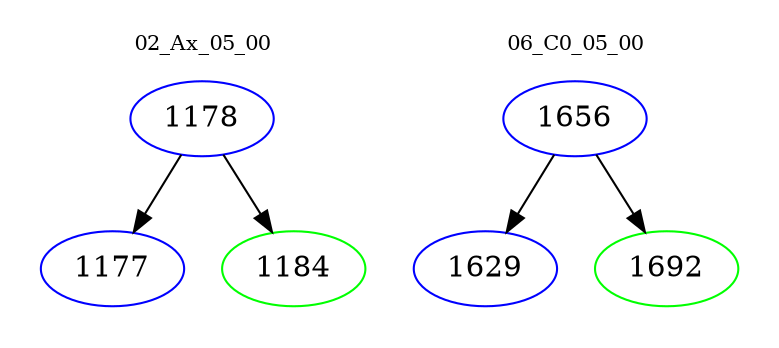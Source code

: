 digraph{
subgraph cluster_0 {
color = white
label = "02_Ax_05_00";
fontsize=10;
T0_1178 [label="1178", color="blue"]
T0_1178 -> T0_1177 [color="black"]
T0_1177 [label="1177", color="blue"]
T0_1178 -> T0_1184 [color="black"]
T0_1184 [label="1184", color="green"]
}
subgraph cluster_1 {
color = white
label = "06_C0_05_00";
fontsize=10;
T1_1656 [label="1656", color="blue"]
T1_1656 -> T1_1629 [color="black"]
T1_1629 [label="1629", color="blue"]
T1_1656 -> T1_1692 [color="black"]
T1_1692 [label="1692", color="green"]
}
}
